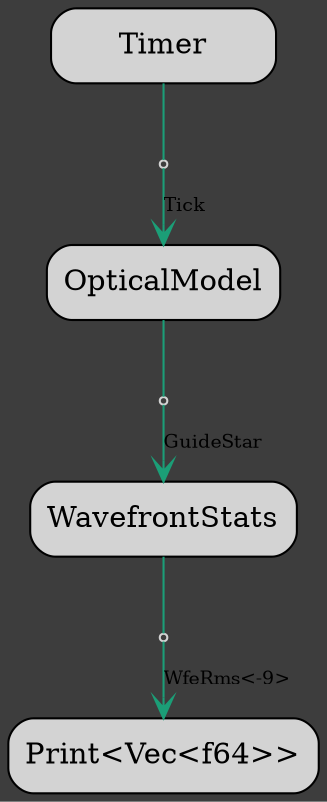 
digraph  G {
  overlap = scale;
  splines = true;
  bgcolor = gray24;
  {node [shape=box, width=1.5, style="rounded,filled", fillcolor=lightgray]; 4646841561770897784 [label="OpticalModel"]; 13192748250783410838 [label="WavefrontStats"]; 8049824707750455116 [label="Print<Vec<f64>>"]; 10229725211413450600 [label="Timer"];}
  node [shape=point, fillcolor=gray24, color=lightgray];

  /* Outputs */
{
  edge [arrowhead=none,colorscheme=dark28];
  4646841561770897784 -> 15949852094478809501 [color=1];
13192748250783410838 -> 10652098154416770139 [color=1];
10229725211413450600 -> 3258540324722167673 [color=1];
}
  /* Inputs */
{
  edge [arrowhead=vee,fontsize=9, fontcolor=lightgray, labelfloat=true,colorscheme=dark28]
  3258540324722167673 -> 4646841561770897784 [label="Tick", color=1];
15949852094478809501 -> 13192748250783410838 [label="GuideStar", color=1];
10652098154416770139 -> 8049824707750455116 [label="WfeRms<-9>", color=1];
}
}
